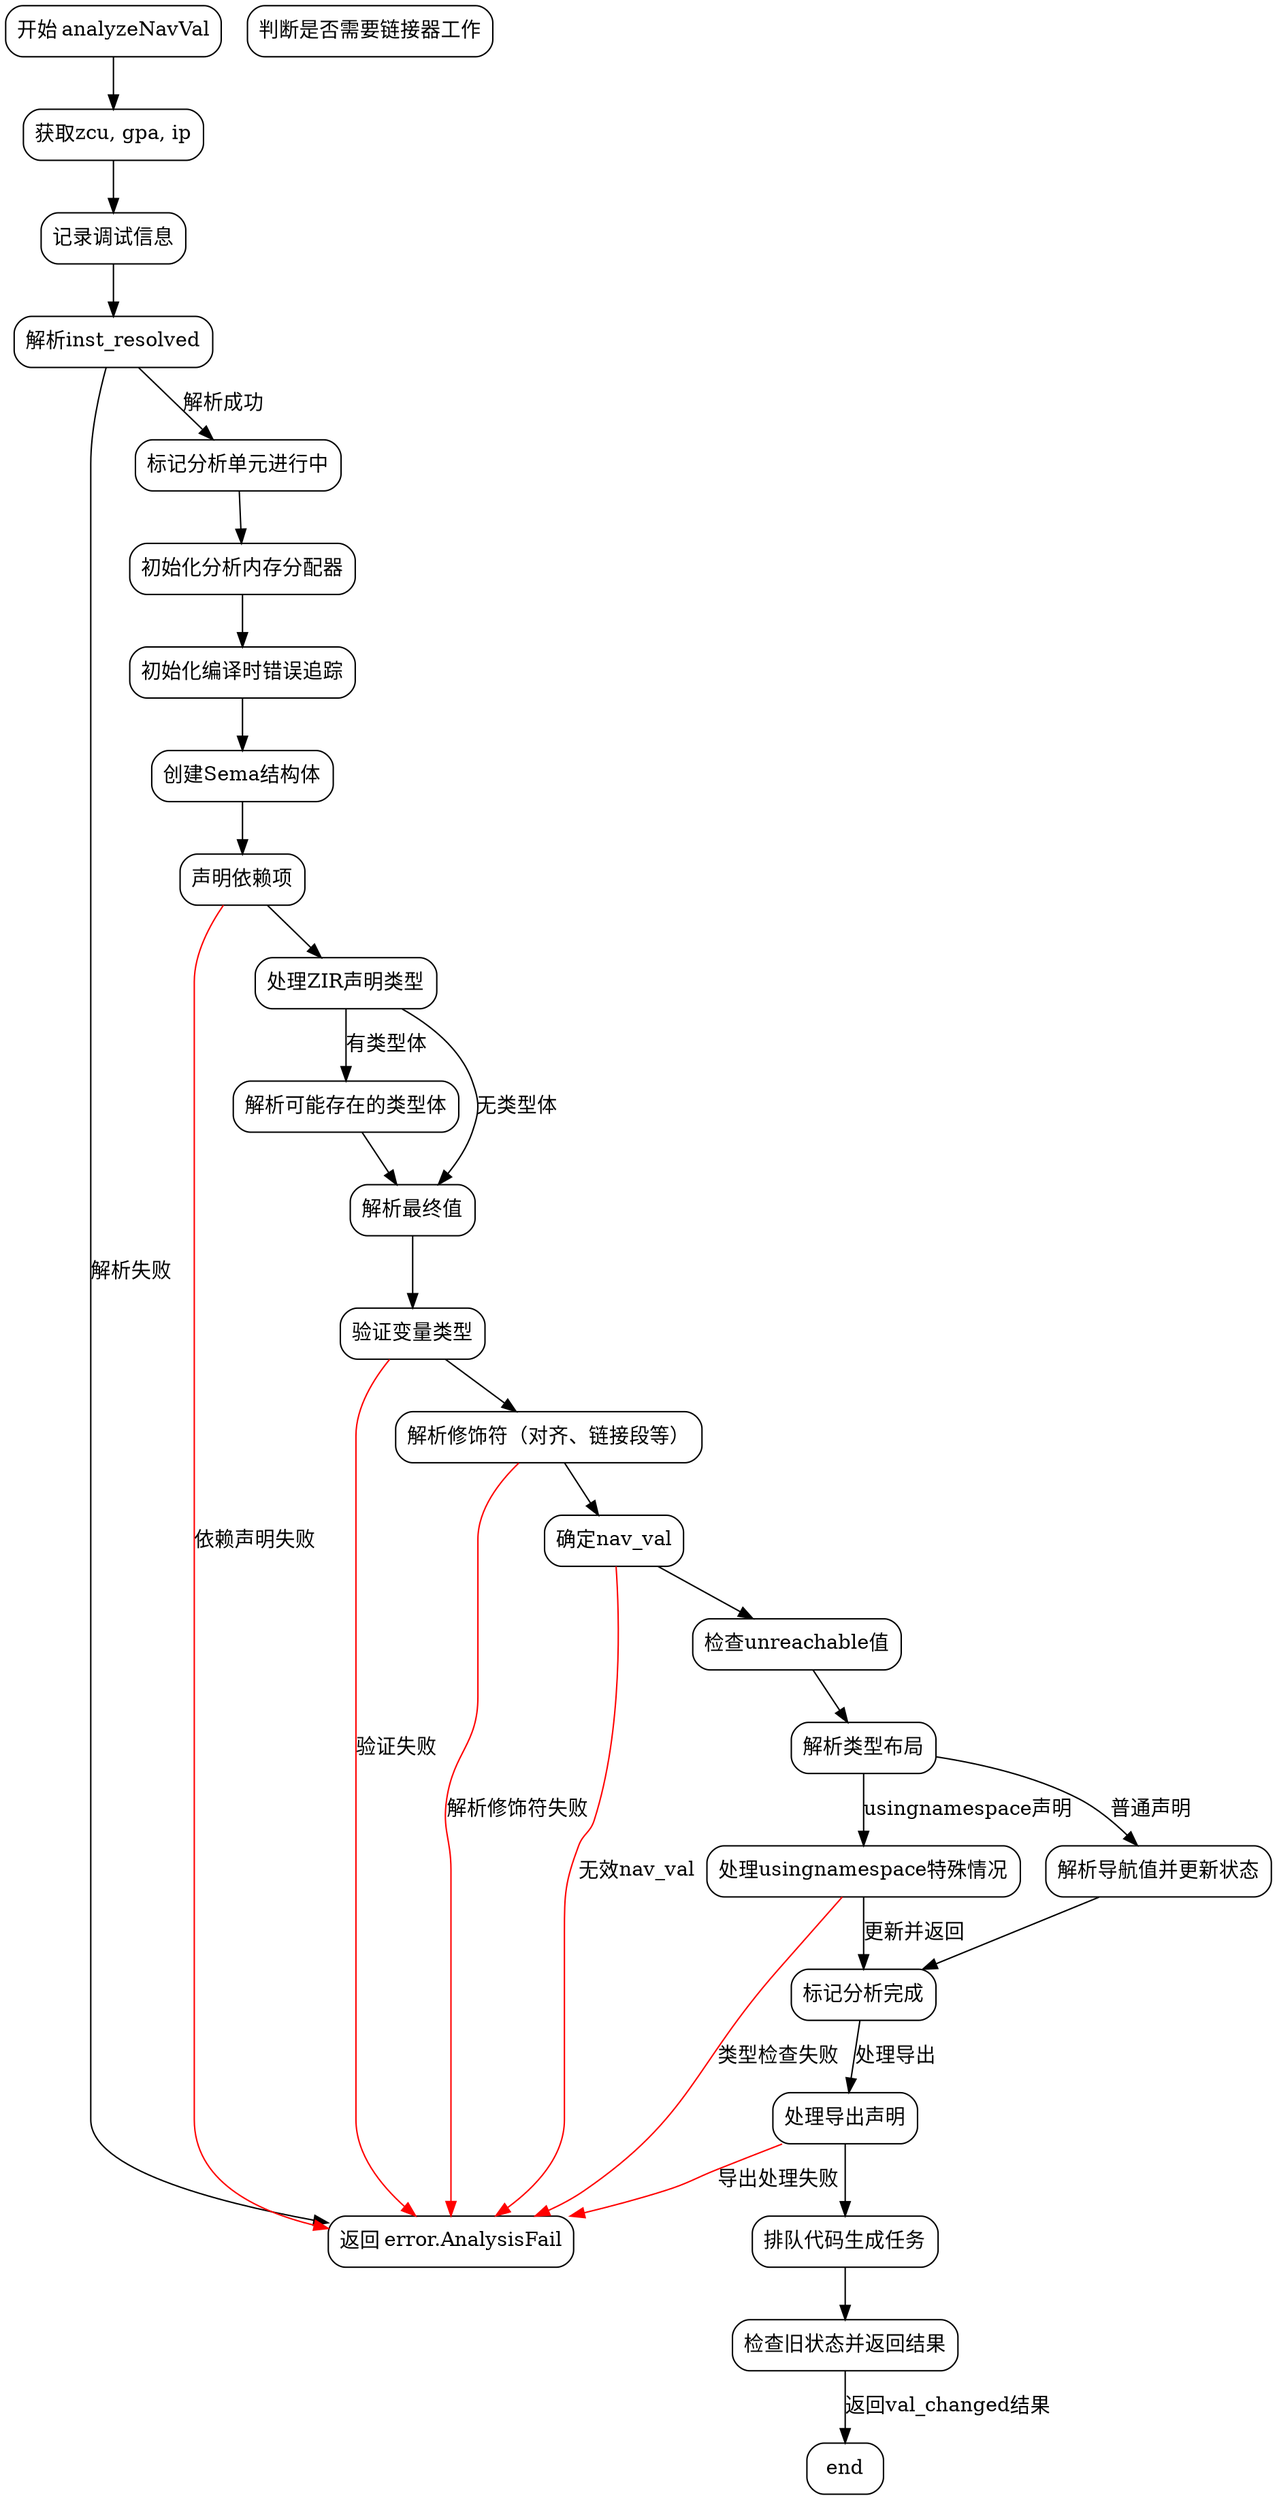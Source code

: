 
digraph analyzeNavVal {
    node [shape=rectangle, style=rounded];

    start [label="开始 analyzeNavVal"];
    get_context [label="获取zcu, gpa, ip"];
    log_debug [label="记录调试信息"];
    check_inst_resolved [label="解析inst_resolved"];
    error_analysis_fail [label="返回 error.AnalysisFail"];
    put_analysis_in_progress [label="标记分析单元进行中"];
    init_arena [label="初始化分析内存分配器"];
    init_comptime_err_trace [label="初始化编译时错误追踪"];
    create_sema [label="创建Sema结构体"];
    declare_dependency [label="声明依赖项"];
    handle_zir_decl [label="处理ZIR声明类型"];
    resolve_maybe_ty [label="解析可能存在的类型体"];
    resolve_final_val [label="解析最终值"];
    validate_var_type [label="验证变量类型"];
    resolve_modifiers [label="解析修饰符（对齐、链接段等）"];
    determine_nav_val [label="确定nav_val"];
    check_unreachable [label="检查unreachable值"];
    resolve_layout [label="解析类型布局"];
    handle_usingnamespace [label="处理usingnamespace特殊情况"];
    queue_linker_work [label="判断是否需要链接器工作"];
    resolve_nav_value [label="解析导航值并更新状态"];
    mark_analysis_complete [label="标记分析完成"];
    handle_export [label="处理导出声明"];
    queue_codegen [label="排队代码生成任务"];
    check_old_status [label="检查旧状态并返回结果"];

    start -> get_context -> log_debug -> check_inst_resolved;
    check_inst_resolved -> error_analysis_fail [label="解析失败"];
    check_inst_resolved -> put_analysis_in_progress [label="解析成功"];
    put_analysis_in_progress -> init_arena -> init_comptime_err_trace -> create_sema;
    create_sema -> declare_dependency -> handle_zir_decl;

    handle_zir_decl -> resolve_maybe_ty [label="有类型体"];
    resolve_maybe_ty -> resolve_final_val;
    handle_zir_decl -> resolve_final_val [label="无类型体"];

    resolve_final_val -> validate_var_type;
    validate_var_type -> resolve_modifiers;

    resolve_modifiers -> determine_nav_val;
    determine_nav_val -> check_unreachable -> resolve_layout;

    resolve_layout -> handle_usingnamespace [label="usingnamespace声明"];
    handle_usingnamespace -> mark_analysis_complete [label="更新并返回"];

    resolve_layout -> resolve_nav_value [label="普通声明"];
    resolve_nav_value -> mark_analysis_complete;

    mark_analysis_complete -> handle_export [label="处理导出"];
    handle_export -> queue_codegen;

    queue_codegen -> check_old_status;
    check_old_status -> end [label="返回val_changed结果"];

    // 错误处理路径
    edge [color=red];
    declare_dependency -> error_analysis_fail [label="依赖声明失败"];
    validate_var_type -> error_analysis_fail [label="验证失败"];
    resolve_modifiers -> error_analysis_fail [label="解析修饰符失败"];
    determine_nav_val -> error_analysis_fail [label="无效nav_val"];
    handle_usingnamespace -> error_analysis_fail [label="类型检查失败"];
    handle_export -> error_analysis_fail [label="导出处理失败"];
}
